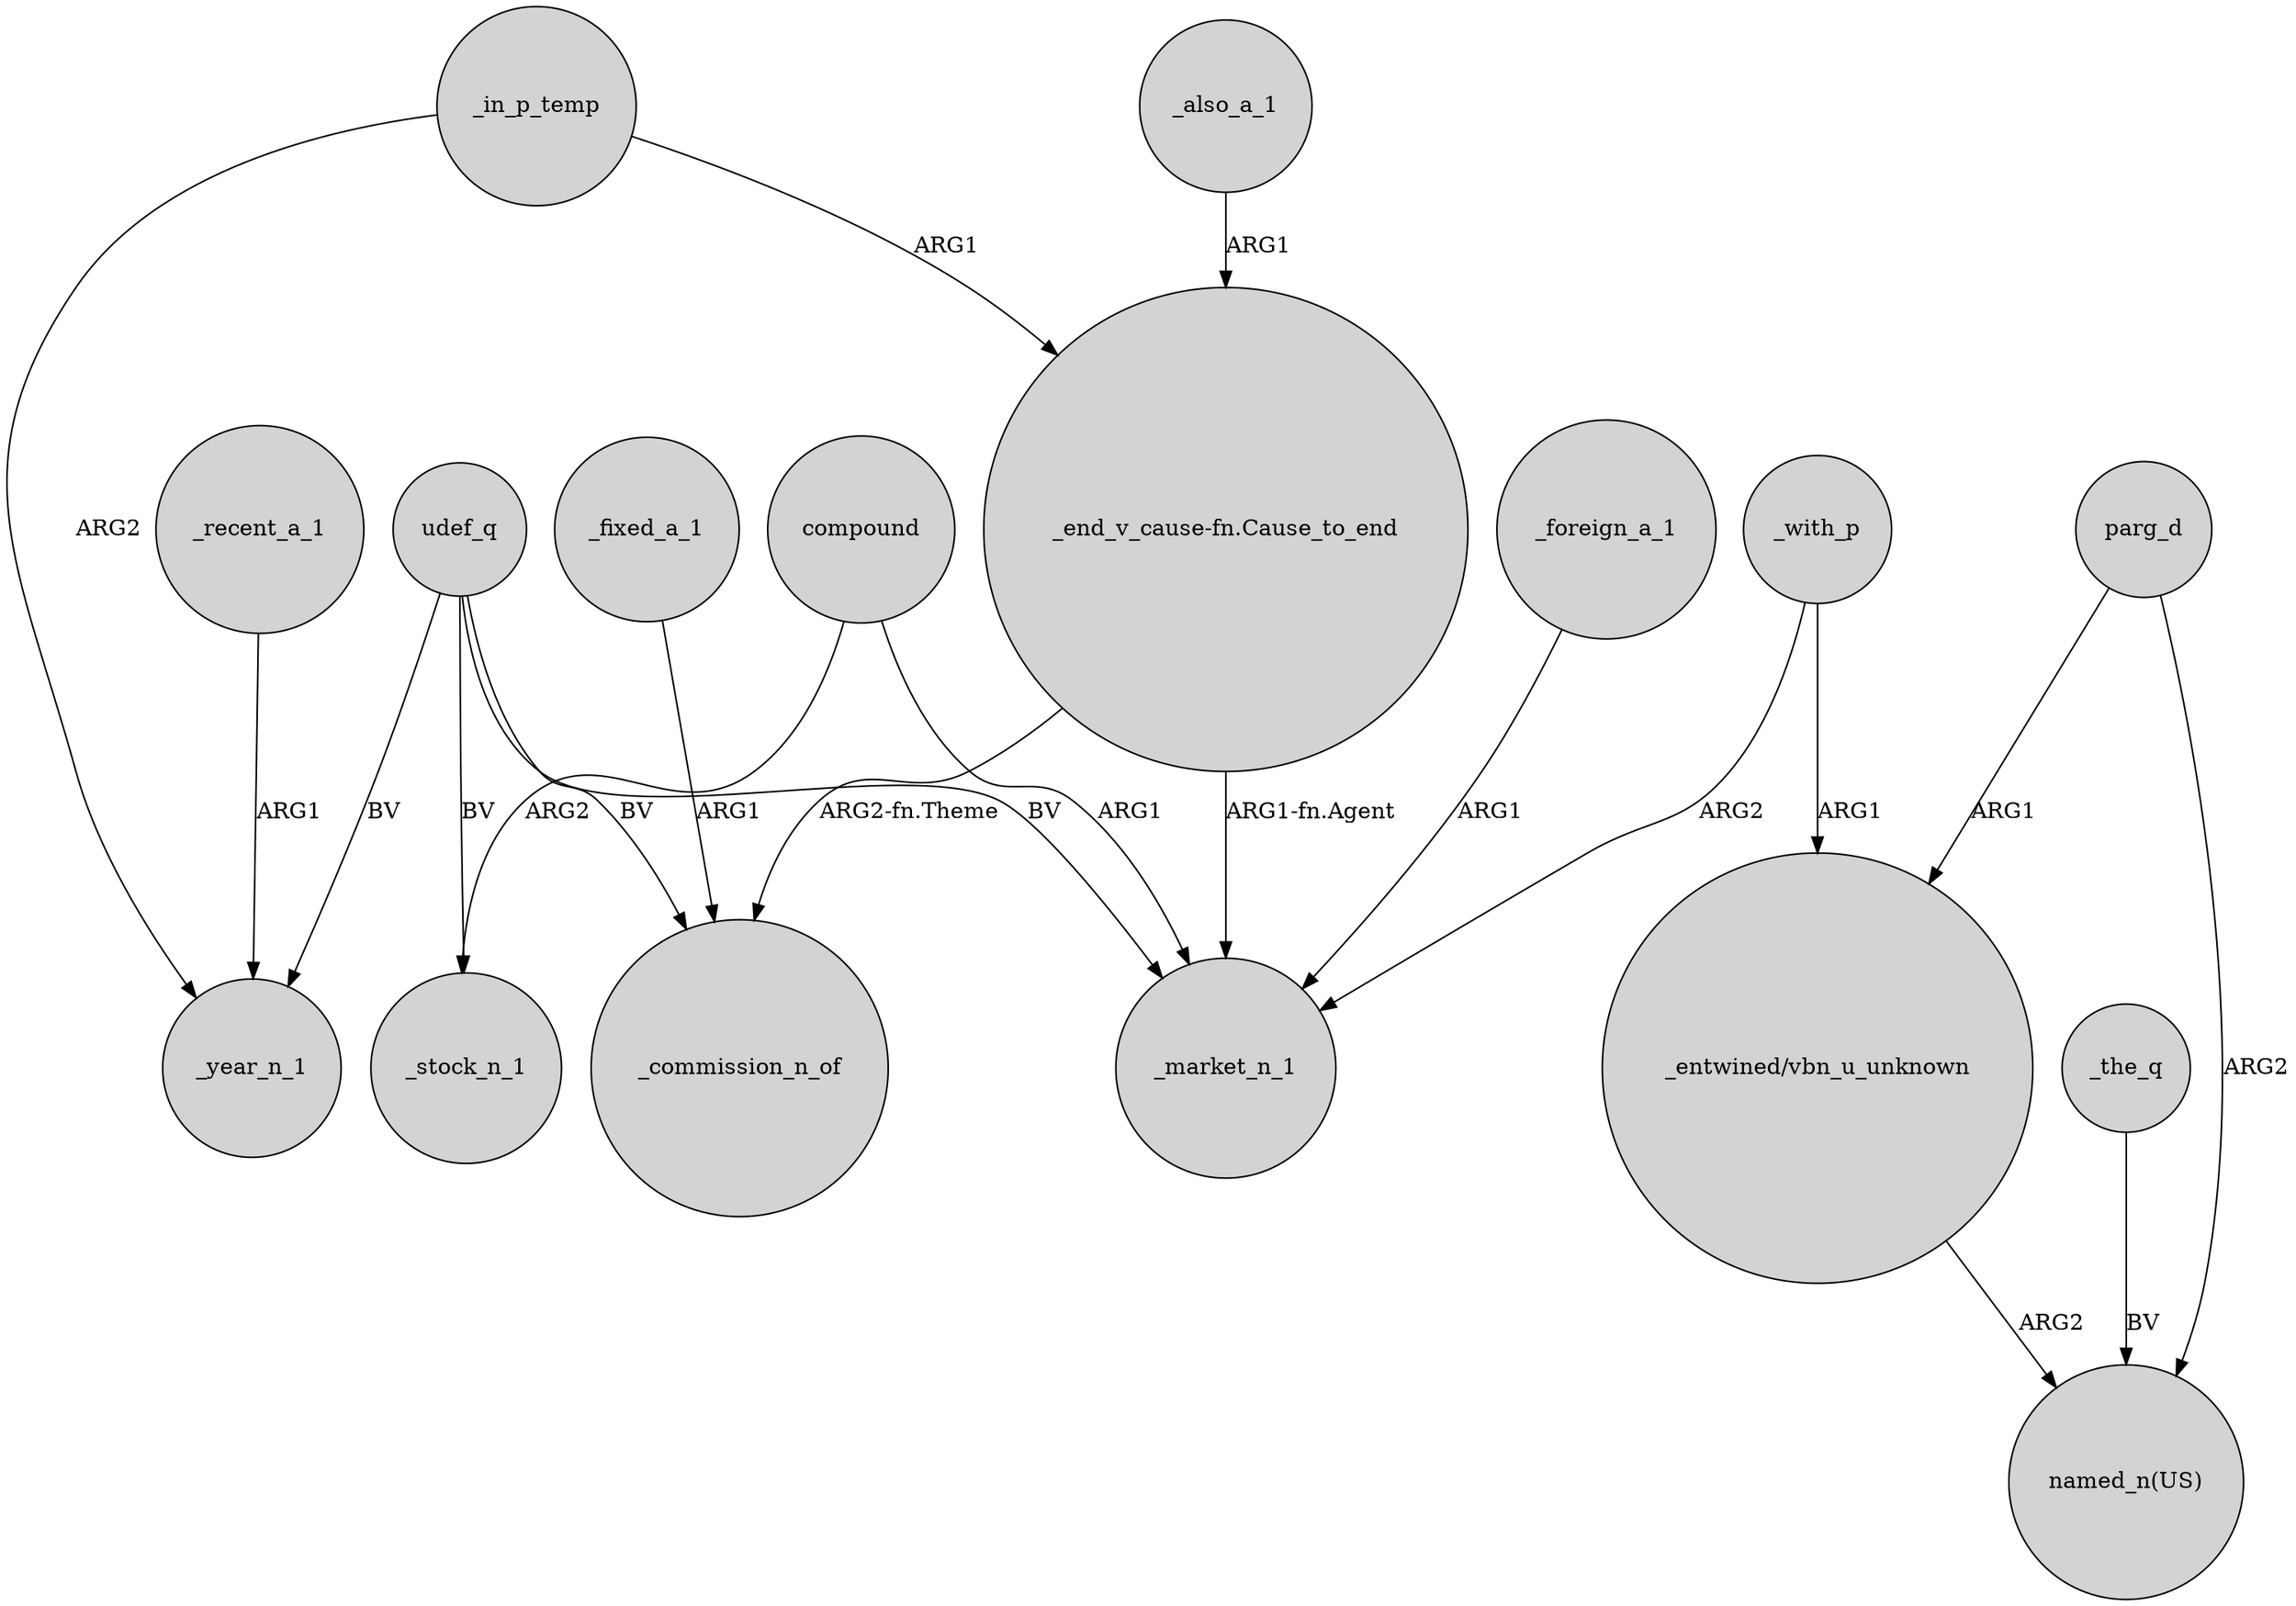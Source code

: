 digraph {
	node [shape=circle style=filled]
	_with_p -> _market_n_1 [label=ARG2]
	udef_q -> _market_n_1 [label=BV]
	"_entwined/vbn_u_unknown" -> "named_n(US)" [label=ARG2]
	"_end_v_cause-fn.Cause_to_end" -> _market_n_1 [label="ARG1-fn.Agent"]
	_the_q -> "named_n(US)" [label=BV]
	compound -> _stock_n_1 [label=ARG2]
	_in_p_temp -> _year_n_1 [label=ARG2]
	_with_p -> "_entwined/vbn_u_unknown" [label=ARG1]
	udef_q -> _stock_n_1 [label=BV]
	_recent_a_1 -> _year_n_1 [label=ARG1]
	"_end_v_cause-fn.Cause_to_end" -> _commission_n_of [label="ARG2-fn.Theme"]
	udef_q -> _commission_n_of [label=BV]
	parg_d -> "_entwined/vbn_u_unknown" [label=ARG1]
	_in_p_temp -> "_end_v_cause-fn.Cause_to_end" [label=ARG1]
	udef_q -> _year_n_1 [label=BV]
	_foreign_a_1 -> _market_n_1 [label=ARG1]
	parg_d -> "named_n(US)" [label=ARG2]
	_fixed_a_1 -> _commission_n_of [label=ARG1]
	compound -> _market_n_1 [label=ARG1]
	_also_a_1 -> "_end_v_cause-fn.Cause_to_end" [label=ARG1]
}
